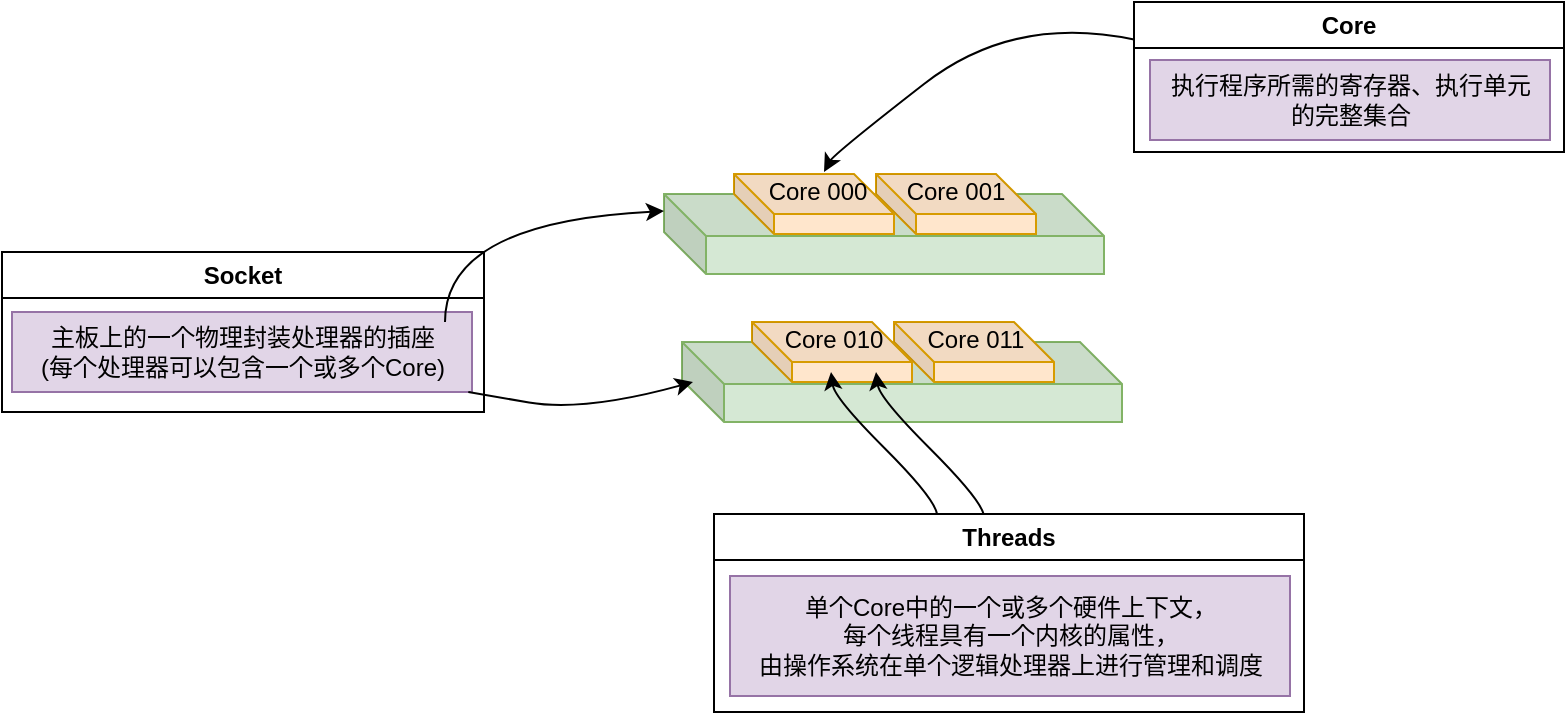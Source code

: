 <mxfile version="21.6.2" type="github">
  <diagram name="第 1 页" id="EqIvcVBbqK60LLNWk-H2">
    <mxGraphModel dx="1050" dy="549" grid="1" gridSize="10" guides="1" tooltips="1" connect="1" arrows="1" fold="1" page="1" pageScale="1" pageWidth="827" pageHeight="1169" math="0" shadow="0">
      <root>
        <mxCell id="0" />
        <mxCell id="1" parent="0" />
        <mxCell id="hMUa75q-CvkKy-5lv9HW-16" value="" style="shape=cube;whiteSpace=wrap;html=1;boundedLbl=1;backgroundOutline=1;darkOpacity=0.05;darkOpacity2=0.1;size=21;strokeOpacity=100;fillColor=#d5e8d4;strokeColor=#82b366;" vertex="1" parent="1">
          <mxGeometry x="361" y="446" width="220" height="40" as="geometry" />
        </mxCell>
        <mxCell id="hMUa75q-CvkKy-5lv9HW-17" value="" style="shape=cube;whiteSpace=wrap;html=1;boundedLbl=1;backgroundOutline=1;darkOpacity=0.05;darkOpacity2=0.1;fillColor=#ffe6cc;strokeColor=#d79b00;" vertex="1" parent="1">
          <mxGeometry x="396" y="436" width="80" height="30" as="geometry" />
        </mxCell>
        <mxCell id="hMUa75q-CvkKy-5lv9HW-18" value="" style="shape=cube;whiteSpace=wrap;html=1;boundedLbl=1;backgroundOutline=1;darkOpacity=0.05;darkOpacity2=0.1;fillColor=#ffe6cc;strokeColor=#d79b00;" vertex="1" parent="1">
          <mxGeometry x="467" y="436" width="80" height="30" as="geometry" />
        </mxCell>
        <mxCell id="hMUa75q-CvkKy-5lv9HW-22" value="Core 000" style="text;html=1;strokeColor=none;fillColor=none;align=center;verticalAlign=middle;whiteSpace=wrap;rounded=0;" vertex="1" parent="1">
          <mxGeometry x="408" y="428" width="60" height="33" as="geometry" />
        </mxCell>
        <mxCell id="hMUa75q-CvkKy-5lv9HW-24" value="" style="shape=cube;whiteSpace=wrap;html=1;boundedLbl=1;backgroundOutline=1;darkOpacity=0.05;darkOpacity2=0.1;size=21;strokeOpacity=100;fillColor=#d5e8d4;strokeColor=#82b366;" vertex="1" parent="1">
          <mxGeometry x="370" y="520" width="220" height="40" as="geometry" />
        </mxCell>
        <mxCell id="hMUa75q-CvkKy-5lv9HW-25" value="" style="shape=cube;whiteSpace=wrap;html=1;boundedLbl=1;backgroundOutline=1;darkOpacity=0.05;darkOpacity2=0.1;fillColor=#ffe6cc;strokeColor=#d79b00;" vertex="1" parent="1">
          <mxGeometry x="405" y="510" width="80" height="30" as="geometry" />
        </mxCell>
        <mxCell id="hMUa75q-CvkKy-5lv9HW-26" value="" style="shape=cube;whiteSpace=wrap;html=1;boundedLbl=1;backgroundOutline=1;darkOpacity=0.05;darkOpacity2=0.1;fillColor=#ffe6cc;strokeColor=#d79b00;" vertex="1" parent="1">
          <mxGeometry x="476" y="510" width="80" height="30" as="geometry" />
        </mxCell>
        <mxCell id="hMUa75q-CvkKy-5lv9HW-28" value="Core 011" style="text;html=1;strokeColor=none;fillColor=none;align=center;verticalAlign=middle;whiteSpace=wrap;rounded=0;" vertex="1" parent="1">
          <mxGeometry x="467" y="498" width="100" height="42" as="geometry" />
        </mxCell>
        <mxCell id="hMUa75q-CvkKy-5lv9HW-29" value="Socket" style="swimlane;whiteSpace=wrap;html=1;" vertex="1" parent="1">
          <mxGeometry x="30" y="475" width="241" height="80" as="geometry" />
        </mxCell>
        <mxCell id="hMUa75q-CvkKy-5lv9HW-30" value="主板上的一个物理封装处理器的插座&lt;br&gt;(每个处理器可以包含一个或多个Core)" style="text;html=1;align=center;verticalAlign=middle;resizable=0;points=[];autosize=1;strokeColor=#9673a6;fillColor=#e1d5e7;" vertex="1" parent="hMUa75q-CvkKy-5lv9HW-29">
          <mxGeometry x="5" y="30" width="230" height="40" as="geometry" />
        </mxCell>
        <mxCell id="hMUa75q-CvkKy-5lv9HW-31" value="Core" style="swimlane;whiteSpace=wrap;html=1;" vertex="1" parent="1">
          <mxGeometry x="596" y="350" width="215" height="75" as="geometry" />
        </mxCell>
        <mxCell id="hMUa75q-CvkKy-5lv9HW-33" value="执行程序所需的寄存器、执行单元&lt;br&gt;的完整集合" style="text;html=1;align=center;verticalAlign=middle;resizable=0;points=[];autosize=1;strokeColor=#9673a6;fillColor=#e1d5e7;" vertex="1" parent="hMUa75q-CvkKy-5lv9HW-31">
          <mxGeometry x="8" y="29" width="200" height="40" as="geometry" />
        </mxCell>
        <mxCell id="hMUa75q-CvkKy-5lv9HW-34" value="Threads" style="swimlane;whiteSpace=wrap;html=1;" vertex="1" parent="1">
          <mxGeometry x="386" y="606" width="295" height="99" as="geometry" />
        </mxCell>
        <mxCell id="hMUa75q-CvkKy-5lv9HW-35" value="单个Core中的一个或多个硬件上下文，&lt;br&gt;每个线程具有一个内核的属性，&lt;br&gt;由操作系统在单个逻辑处理器上进行管理和调度" style="text;html=1;align=center;verticalAlign=middle;resizable=0;points=[];autosize=1;strokeColor=#9673a6;fillColor=#e1d5e7;" vertex="1" parent="hMUa75q-CvkKy-5lv9HW-34">
          <mxGeometry x="8" y="31" width="280" height="60" as="geometry" />
        </mxCell>
        <mxCell id="hMUa75q-CvkKy-5lv9HW-37" value="" style="curved=1;endArrow=classic;html=1;rounded=0;exitX=0;exitY=0.25;exitDx=0;exitDy=0;" edge="1" parent="1" source="hMUa75q-CvkKy-5lv9HW-31">
          <mxGeometry width="50" height="50" relative="1" as="geometry">
            <mxPoint x="446" y="476" as="sourcePoint" />
            <mxPoint x="441" y="435" as="targetPoint" />
            <Array as="points">
              <mxPoint x="536" y="356" />
              <mxPoint x="446" y="426" />
            </Array>
          </mxGeometry>
        </mxCell>
        <mxCell id="hMUa75q-CvkKy-5lv9HW-38" value="" style="curved=1;endArrow=classic;html=1;rounded=0;entryX=0;entryY=0;entryDx=10.5;entryDy=29.5;entryPerimeter=0;" edge="1" parent="1">
          <mxGeometry width="50" height="50" relative="1" as="geometry">
            <mxPoint x="251.5" y="510" as="sourcePoint" />
            <mxPoint x="361" y="454.5" as="targetPoint" />
            <Array as="points">
              <mxPoint x="251.5" y="460" />
            </Array>
          </mxGeometry>
        </mxCell>
        <mxCell id="hMUa75q-CvkKy-5lv9HW-40" value="" style="curved=1;endArrow=classic;html=1;rounded=0;entryX=0;entryY=0;entryDx=10.5;entryDy=29.5;entryPerimeter=0;" edge="1" parent="1" source="hMUa75q-CvkKy-5lv9HW-30">
          <mxGeometry width="50" height="50" relative="1" as="geometry">
            <mxPoint x="266" y="595.5" as="sourcePoint" />
            <mxPoint x="375.5" y="540" as="targetPoint" />
            <Array as="points">
              <mxPoint x="266" y="545.5" />
              <mxPoint x="321" y="555" />
            </Array>
          </mxGeometry>
        </mxCell>
        <mxCell id="hMUa75q-CvkKy-5lv9HW-42" value="" style="curved=1;endArrow=classic;html=1;rounded=0;" edge="1" parent="1" source="hMUa75q-CvkKy-5lv9HW-34">
          <mxGeometry width="50" height="50" relative="1" as="geometry">
            <mxPoint x="468.7" y="598" as="sourcePoint" />
            <mxPoint x="467.004" y="535" as="targetPoint" />
            <Array as="points">
              <mxPoint x="518.7" y="598" />
              <mxPoint x="468.7" y="548" />
            </Array>
          </mxGeometry>
        </mxCell>
        <mxCell id="hMUa75q-CvkKy-5lv9HW-43" value="" style="curved=1;endArrow=classic;html=1;rounded=0;" edge="1" parent="1">
          <mxGeometry width="50" height="50" relative="1" as="geometry">
            <mxPoint x="497.5" y="606" as="sourcePoint" />
            <mxPoint x="444.504" y="535" as="targetPoint" />
            <Array as="points">
              <mxPoint x="496.2" y="598" />
              <mxPoint x="446.2" y="548" />
            </Array>
          </mxGeometry>
        </mxCell>
        <mxCell id="hMUa75q-CvkKy-5lv9HW-44" value="Core 001" style="text;html=1;strokeColor=none;fillColor=none;align=center;verticalAlign=middle;whiteSpace=wrap;rounded=0;" vertex="1" parent="1">
          <mxGeometry x="477" y="428" width="60" height="33" as="geometry" />
        </mxCell>
        <mxCell id="hMUa75q-CvkKy-5lv9HW-45" value="Core 010" style="text;html=1;strokeColor=none;fillColor=none;align=center;verticalAlign=middle;whiteSpace=wrap;rounded=0;" vertex="1" parent="1">
          <mxGeometry x="396" y="498" width="100" height="42" as="geometry" />
        </mxCell>
      </root>
    </mxGraphModel>
  </diagram>
</mxfile>
